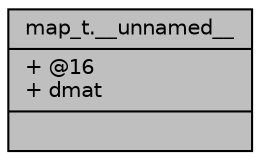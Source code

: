 digraph "map_t.__unnamed__"
{
 // INTERACTIVE_SVG=YES
  bgcolor="transparent";
  edge [fontname="Helvetica",fontsize="10",labelfontname="Helvetica",labelfontsize="10"];
  node [fontname="Helvetica",fontsize="10",shape=record];
  Node537 [label="{map_t.__unnamed__\n|+ @16\l+ dmat\l|}",height=0.2,width=0.4,color="black", fillcolor="grey75", style="filled", fontcolor="black"];
}
